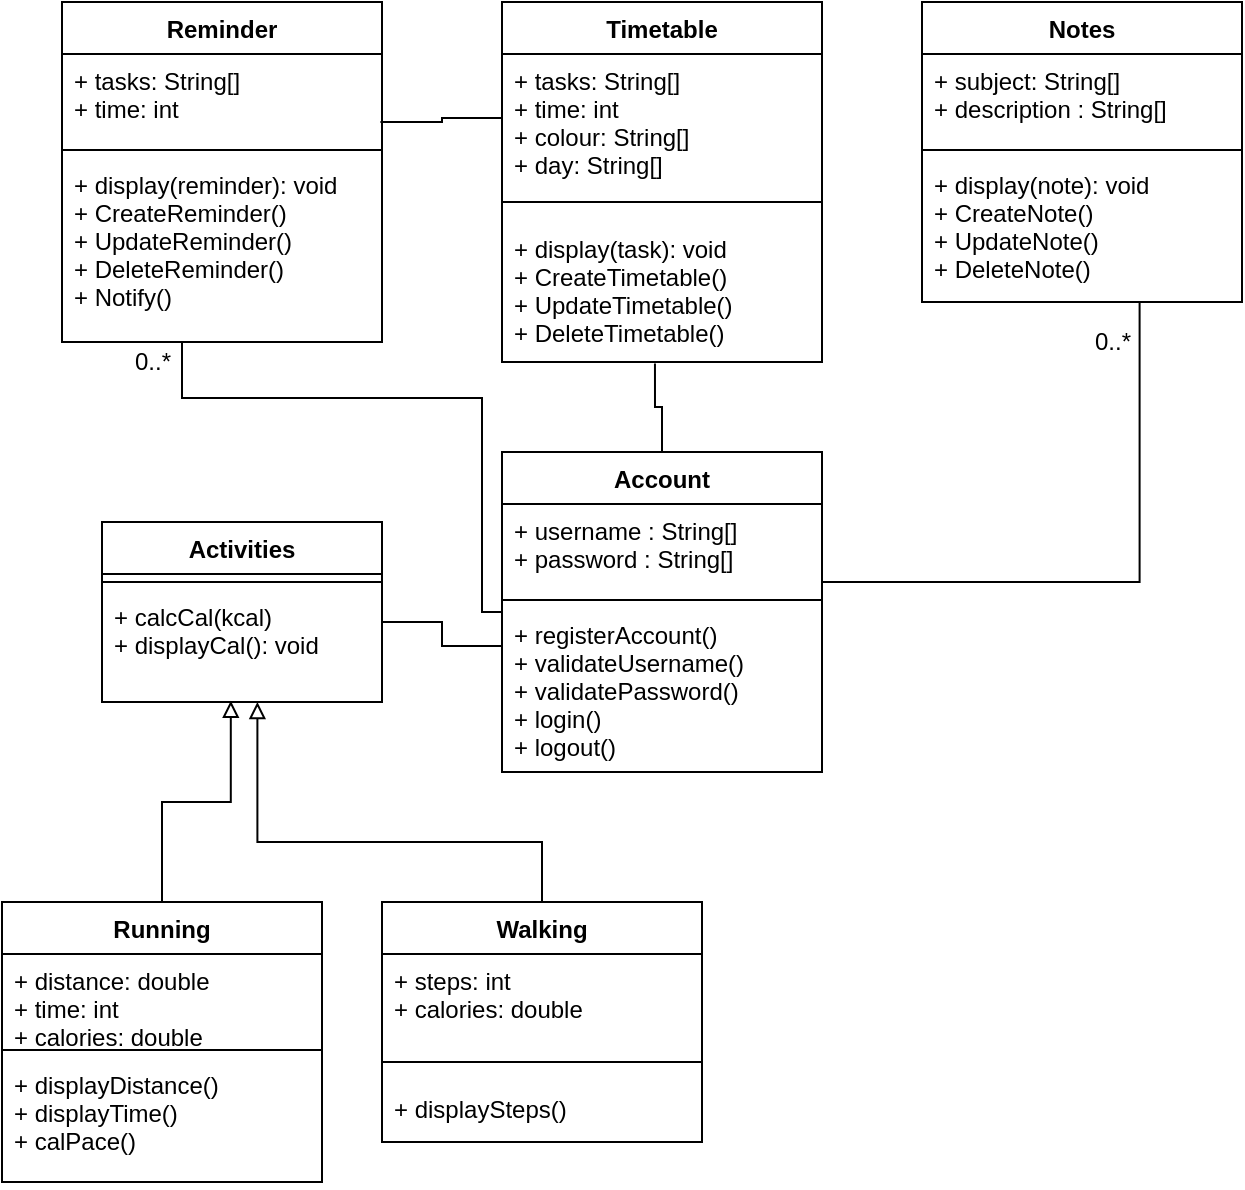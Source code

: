 <mxfile version="15.1.2" type="github">
  <diagram id="w31SswMrqwb5rYLDAgo4" name="Page-1">
    <mxGraphModel dx="1038" dy="548" grid="1" gridSize="10" guides="1" tooltips="1" connect="1" arrows="1" fold="1" page="1" pageScale="1" pageWidth="850" pageHeight="1100" math="0" shadow="0">
      <root>
        <mxCell id="0" />
        <mxCell id="1" parent="0" />
        <mxCell id="6HOxyXJka_xtDrWbhyL2-32" style="edgeStyle=orthogonalEdgeStyle;rounded=0;orthogonalLoop=1;jettySize=auto;html=1;entryX=0.478;entryY=1.011;entryDx=0;entryDy=0;entryPerimeter=0;endArrow=none;endFill=0;" edge="1" parent="1" source="WyAlHRN2Kqf-eRbSCBe1-1" target="WyAlHRN2Kqf-eRbSCBe1-12">
          <mxGeometry relative="1" as="geometry" />
        </mxCell>
        <mxCell id="6HOxyXJka_xtDrWbhyL2-33" style="edgeStyle=orthogonalEdgeStyle;rounded=0;orthogonalLoop=1;jettySize=auto;html=1;entryX=0.68;entryY=0.994;entryDx=0;entryDy=0;entryPerimeter=0;endArrow=none;endFill=0;" edge="1" parent="1" source="WyAlHRN2Kqf-eRbSCBe1-1" target="WyAlHRN2Kqf-eRbSCBe1-28">
          <mxGeometry relative="1" as="geometry">
            <Array as="points">
              <mxPoint x="679" y="350" />
            </Array>
          </mxGeometry>
        </mxCell>
        <mxCell id="6HOxyXJka_xtDrWbhyL2-34" style="edgeStyle=orthogonalEdgeStyle;rounded=0;orthogonalLoop=1;jettySize=auto;html=1;entryX=1;entryY=0.286;entryDx=0;entryDy=0;entryPerimeter=0;endArrow=none;endFill=0;" edge="1" parent="1" source="WyAlHRN2Kqf-eRbSCBe1-1" target="6HOxyXJka_xtDrWbhyL2-4">
          <mxGeometry relative="1" as="geometry">
            <Array as="points">
              <mxPoint x="330" y="382" />
              <mxPoint x="330" y="370" />
            </Array>
          </mxGeometry>
        </mxCell>
        <mxCell id="6HOxyXJka_xtDrWbhyL2-36" style="edgeStyle=orthogonalEdgeStyle;rounded=0;orthogonalLoop=1;jettySize=auto;html=1;entryX=0.375;entryY=1;entryDx=0;entryDy=0;entryPerimeter=0;endArrow=none;endFill=0;" edge="1" parent="1" source="WyAlHRN2Kqf-eRbSCBe1-1" target="WyAlHRN2Kqf-eRbSCBe1-32">
          <mxGeometry relative="1" as="geometry">
            <Array as="points">
              <mxPoint x="350" y="365" />
              <mxPoint x="350" y="258" />
              <mxPoint x="200" y="258" />
            </Array>
          </mxGeometry>
        </mxCell>
        <mxCell id="WyAlHRN2Kqf-eRbSCBe1-1" value="Account" style="swimlane;fontStyle=1;align=center;verticalAlign=top;childLayout=stackLayout;horizontal=1;startSize=26;horizontalStack=0;resizeParent=1;resizeParentMax=0;resizeLast=0;collapsible=1;marginBottom=0;" parent="1" vertex="1">
          <mxGeometry x="360" y="285" width="160" height="160" as="geometry" />
        </mxCell>
        <mxCell id="WyAlHRN2Kqf-eRbSCBe1-2" value="+ username : String[]&#xa;+ password : String[]" style="text;strokeColor=none;fillColor=none;align=left;verticalAlign=top;spacingLeft=4;spacingRight=4;overflow=hidden;rotatable=0;points=[[0,0.5],[1,0.5]];portConstraint=eastwest;" parent="WyAlHRN2Kqf-eRbSCBe1-1" vertex="1">
          <mxGeometry y="26" width="160" height="44" as="geometry" />
        </mxCell>
        <mxCell id="WyAlHRN2Kqf-eRbSCBe1-3" value="" style="line;strokeWidth=1;fillColor=none;align=left;verticalAlign=middle;spacingTop=-1;spacingLeft=3;spacingRight=3;rotatable=0;labelPosition=right;points=[];portConstraint=eastwest;" parent="WyAlHRN2Kqf-eRbSCBe1-1" vertex="1">
          <mxGeometry y="70" width="160" height="8" as="geometry" />
        </mxCell>
        <mxCell id="WyAlHRN2Kqf-eRbSCBe1-4" value="+ registerAccount()&#xa;+ validateUsername()&#xa;+ validatePassword()&#xa;+ login()&#xa;+ logout()&#xa;&#xa;&#xa;" style="text;strokeColor=none;fillColor=none;align=left;verticalAlign=top;spacingLeft=4;spacingRight=4;overflow=hidden;rotatable=0;points=[[0,0.5],[1,0.5]];portConstraint=eastwest;" parent="WyAlHRN2Kqf-eRbSCBe1-1" vertex="1">
          <mxGeometry y="78" width="160" height="82" as="geometry" />
        </mxCell>
        <mxCell id="WyAlHRN2Kqf-eRbSCBe1-9" value="Timetable" style="swimlane;fontStyle=1;align=center;verticalAlign=top;childLayout=stackLayout;horizontal=1;startSize=26;horizontalStack=0;resizeParent=1;resizeParentMax=0;resizeLast=0;collapsible=1;marginBottom=0;" parent="1" vertex="1">
          <mxGeometry x="360" y="60" width="160" height="180" as="geometry" />
        </mxCell>
        <mxCell id="WyAlHRN2Kqf-eRbSCBe1-10" value="+ tasks: String[]&#xa;+ time: int&#xa;+ colour: String[]&#xa;+ day: String[]" style="text;strokeColor=none;fillColor=none;align=left;verticalAlign=top;spacingLeft=4;spacingRight=4;overflow=hidden;rotatable=0;points=[[0,0.5],[1,0.5]];portConstraint=eastwest;" parent="WyAlHRN2Kqf-eRbSCBe1-9" vertex="1">
          <mxGeometry y="26" width="160" height="64" as="geometry" />
        </mxCell>
        <mxCell id="WyAlHRN2Kqf-eRbSCBe1-11" value="" style="line;strokeWidth=1;fillColor=none;align=left;verticalAlign=middle;spacingTop=-1;spacingLeft=3;spacingRight=3;rotatable=0;labelPosition=right;points=[];portConstraint=eastwest;" parent="WyAlHRN2Kqf-eRbSCBe1-9" vertex="1">
          <mxGeometry y="90" width="160" height="20" as="geometry" />
        </mxCell>
        <mxCell id="WyAlHRN2Kqf-eRbSCBe1-12" value="+ display(task): void&#xa;+ CreateTimetable()&#xa;+ UpdateTimetable()&#xa;+ DeleteTimetable()&#xa;" style="text;strokeColor=none;fillColor=none;align=left;verticalAlign=top;spacingLeft=4;spacingRight=4;overflow=hidden;rotatable=0;points=[[0,0.5],[1,0.5]];portConstraint=eastwest;" parent="WyAlHRN2Kqf-eRbSCBe1-9" vertex="1">
          <mxGeometry y="110" width="160" height="70" as="geometry" />
        </mxCell>
        <mxCell id="WyAlHRN2Kqf-eRbSCBe1-25" value="Notes" style="swimlane;fontStyle=1;align=center;verticalAlign=top;childLayout=stackLayout;horizontal=1;startSize=26;horizontalStack=0;resizeParent=1;resizeParentMax=0;resizeLast=0;collapsible=1;marginBottom=0;" parent="1" vertex="1">
          <mxGeometry x="570" y="60" width="160" height="150" as="geometry" />
        </mxCell>
        <mxCell id="WyAlHRN2Kqf-eRbSCBe1-26" value="+ subject: String[]&#xa;+ description : String[]" style="text;strokeColor=none;fillColor=none;align=left;verticalAlign=top;spacingLeft=4;spacingRight=4;overflow=hidden;rotatable=0;points=[[0,0.5],[1,0.5]];portConstraint=eastwest;" parent="WyAlHRN2Kqf-eRbSCBe1-25" vertex="1">
          <mxGeometry y="26" width="160" height="44" as="geometry" />
        </mxCell>
        <mxCell id="WyAlHRN2Kqf-eRbSCBe1-27" value="" style="line;strokeWidth=1;fillColor=none;align=left;verticalAlign=middle;spacingTop=-1;spacingLeft=3;spacingRight=3;rotatable=0;labelPosition=right;points=[];portConstraint=eastwest;" parent="WyAlHRN2Kqf-eRbSCBe1-25" vertex="1">
          <mxGeometry y="70" width="160" height="8" as="geometry" />
        </mxCell>
        <mxCell id="WyAlHRN2Kqf-eRbSCBe1-28" value="+ display(note): void&#xa;+ CreateNote()&#xa;+ UpdateNote()&#xa;+ DeleteNote()" style="text;strokeColor=none;fillColor=none;align=left;verticalAlign=top;spacingLeft=4;spacingRight=4;overflow=hidden;rotatable=0;points=[[0,0.5],[1,0.5]];portConstraint=eastwest;" parent="WyAlHRN2Kqf-eRbSCBe1-25" vertex="1">
          <mxGeometry y="78" width="160" height="72" as="geometry" />
        </mxCell>
        <mxCell id="WyAlHRN2Kqf-eRbSCBe1-29" value="Reminder" style="swimlane;fontStyle=1;align=center;verticalAlign=top;childLayout=stackLayout;horizontal=1;startSize=26;horizontalStack=0;resizeParent=1;resizeParentMax=0;resizeLast=0;collapsible=1;marginBottom=0;" parent="1" vertex="1">
          <mxGeometry x="140" y="60" width="160" height="170" as="geometry" />
        </mxCell>
        <mxCell id="WyAlHRN2Kqf-eRbSCBe1-30" value="+ tasks: String[]&#xa;+ time: int&#xa;" style="text;strokeColor=none;fillColor=none;align=left;verticalAlign=top;spacingLeft=4;spacingRight=4;overflow=hidden;rotatable=0;points=[[0,0.5],[1,0.5]];portConstraint=eastwest;" parent="WyAlHRN2Kqf-eRbSCBe1-29" vertex="1">
          <mxGeometry y="26" width="160" height="44" as="geometry" />
        </mxCell>
        <mxCell id="WyAlHRN2Kqf-eRbSCBe1-31" value="" style="line;strokeWidth=1;fillColor=none;align=left;verticalAlign=middle;spacingTop=-1;spacingLeft=3;spacingRight=3;rotatable=0;labelPosition=right;points=[];portConstraint=eastwest;" parent="WyAlHRN2Kqf-eRbSCBe1-29" vertex="1">
          <mxGeometry y="70" width="160" height="8" as="geometry" />
        </mxCell>
        <mxCell id="WyAlHRN2Kqf-eRbSCBe1-32" value="+ display(reminder): void&#xa;+ CreateReminder()&#xa;+ UpdateReminder()&#xa;+ DeleteReminder()&#xa;+ Notify()&#xa;" style="text;strokeColor=none;fillColor=none;align=left;verticalAlign=top;spacingLeft=4;spacingRight=4;overflow=hidden;rotatable=0;points=[[0,0.5],[1,0.5]];portConstraint=eastwest;" parent="WyAlHRN2Kqf-eRbSCBe1-29" vertex="1">
          <mxGeometry y="78" width="160" height="92" as="geometry" />
        </mxCell>
        <mxCell id="6HOxyXJka_xtDrWbhyL2-1" value="Activities" style="swimlane;fontStyle=1;align=center;verticalAlign=top;childLayout=stackLayout;horizontal=1;startSize=26;horizontalStack=0;resizeParent=1;resizeParentMax=0;resizeLast=0;collapsible=1;marginBottom=0;" vertex="1" parent="1">
          <mxGeometry x="160" y="320" width="140" height="90" as="geometry" />
        </mxCell>
        <mxCell id="6HOxyXJka_xtDrWbhyL2-3" value="" style="line;strokeWidth=1;fillColor=none;align=left;verticalAlign=middle;spacingTop=-1;spacingLeft=3;spacingRight=3;rotatable=0;labelPosition=right;points=[];portConstraint=eastwest;" vertex="1" parent="6HOxyXJka_xtDrWbhyL2-1">
          <mxGeometry y="26" width="140" height="8" as="geometry" />
        </mxCell>
        <mxCell id="6HOxyXJka_xtDrWbhyL2-4" value="+ calcCal(kcal)&#xa;+ displayCal(): void&#xa;" style="text;strokeColor=none;fillColor=none;align=left;verticalAlign=top;spacingLeft=4;spacingRight=4;overflow=hidden;rotatable=0;points=[[0,0.5],[1,0.5]];portConstraint=eastwest;" vertex="1" parent="6HOxyXJka_xtDrWbhyL2-1">
          <mxGeometry y="34" width="140" height="56" as="geometry" />
        </mxCell>
        <mxCell id="6HOxyXJka_xtDrWbhyL2-21" style="edgeStyle=orthogonalEdgeStyle;rounded=0;orthogonalLoop=1;jettySize=auto;html=1;entryX=0.555;entryY=1;entryDx=0;entryDy=0;entryPerimeter=0;endArrow=block;endFill=0;" edge="1" parent="1" source="6HOxyXJka_xtDrWbhyL2-9" target="6HOxyXJka_xtDrWbhyL2-4">
          <mxGeometry relative="1" as="geometry">
            <Array as="points">
              <mxPoint x="380" y="480" />
              <mxPoint x="238" y="480" />
            </Array>
          </mxGeometry>
        </mxCell>
        <mxCell id="6HOxyXJka_xtDrWbhyL2-9" value="Walking" style="swimlane;fontStyle=1;align=center;verticalAlign=top;childLayout=stackLayout;horizontal=1;startSize=26;horizontalStack=0;resizeParent=1;resizeParentMax=0;resizeLast=0;collapsible=1;marginBottom=0;" vertex="1" parent="1">
          <mxGeometry x="300" y="510" width="160" height="120" as="geometry" />
        </mxCell>
        <mxCell id="6HOxyXJka_xtDrWbhyL2-10" value="+ steps: int&#xa;+ calories: double" style="text;strokeColor=none;fillColor=none;align=left;verticalAlign=top;spacingLeft=4;spacingRight=4;overflow=hidden;rotatable=0;points=[[0,0.5],[1,0.5]];portConstraint=eastwest;" vertex="1" parent="6HOxyXJka_xtDrWbhyL2-9">
          <mxGeometry y="26" width="160" height="44" as="geometry" />
        </mxCell>
        <mxCell id="6HOxyXJka_xtDrWbhyL2-11" value="" style="line;strokeWidth=1;fillColor=none;align=left;verticalAlign=middle;spacingTop=-1;spacingLeft=3;spacingRight=3;rotatable=0;labelPosition=right;points=[];portConstraint=eastwest;" vertex="1" parent="6HOxyXJka_xtDrWbhyL2-9">
          <mxGeometry y="70" width="160" height="20" as="geometry" />
        </mxCell>
        <mxCell id="6HOxyXJka_xtDrWbhyL2-12" value="+ displaySteps()&#xa;&#xa;" style="text;strokeColor=none;fillColor=none;align=left;verticalAlign=top;spacingLeft=4;spacingRight=4;overflow=hidden;rotatable=0;points=[[0,0.5],[1,0.5]];portConstraint=eastwest;" vertex="1" parent="6HOxyXJka_xtDrWbhyL2-9">
          <mxGeometry y="90" width="160" height="30" as="geometry" />
        </mxCell>
        <mxCell id="6HOxyXJka_xtDrWbhyL2-20" style="edgeStyle=orthogonalEdgeStyle;rounded=0;orthogonalLoop=1;jettySize=auto;html=1;entryX=0.46;entryY=0.989;entryDx=0;entryDy=0;entryPerimeter=0;endArrow=block;endFill=0;" edge="1" parent="1" source="6HOxyXJka_xtDrWbhyL2-16" target="6HOxyXJka_xtDrWbhyL2-4">
          <mxGeometry relative="1" as="geometry" />
        </mxCell>
        <mxCell id="6HOxyXJka_xtDrWbhyL2-16" value="Running" style="swimlane;fontStyle=1;align=center;verticalAlign=top;childLayout=stackLayout;horizontal=1;startSize=26;horizontalStack=0;resizeParent=1;resizeParentMax=0;resizeLast=0;collapsible=1;marginBottom=0;" vertex="1" parent="1">
          <mxGeometry x="110" y="510" width="160" height="140" as="geometry" />
        </mxCell>
        <mxCell id="6HOxyXJka_xtDrWbhyL2-17" value="+ distance: double&#xa;+ time: int&#xa;+ calories: double&#xa;+ pace: double" style="text;strokeColor=none;fillColor=none;align=left;verticalAlign=top;spacingLeft=4;spacingRight=4;overflow=hidden;rotatable=0;points=[[0,0.5],[1,0.5]];portConstraint=eastwest;" vertex="1" parent="6HOxyXJka_xtDrWbhyL2-16">
          <mxGeometry y="26" width="160" height="44" as="geometry" />
        </mxCell>
        <mxCell id="6HOxyXJka_xtDrWbhyL2-18" value="" style="line;strokeWidth=1;fillColor=none;align=left;verticalAlign=middle;spacingTop=-1;spacingLeft=3;spacingRight=3;rotatable=0;labelPosition=right;points=[];portConstraint=eastwest;" vertex="1" parent="6HOxyXJka_xtDrWbhyL2-16">
          <mxGeometry y="70" width="160" height="8" as="geometry" />
        </mxCell>
        <mxCell id="6HOxyXJka_xtDrWbhyL2-19" value="+ displayDistance()&#xa;+ displayTime()&#xa;+ calPace()&#xa;&#xa;&#xa;&#xa;&#xa;&#xa;" style="text;strokeColor=none;fillColor=none;align=left;verticalAlign=top;spacingLeft=4;spacingRight=4;overflow=hidden;rotatable=0;points=[[0,0.5],[1,0.5]];portConstraint=eastwest;" vertex="1" parent="6HOxyXJka_xtDrWbhyL2-16">
          <mxGeometry y="78" width="160" height="62" as="geometry" />
        </mxCell>
        <mxCell id="6HOxyXJka_xtDrWbhyL2-30" style="edgeStyle=orthogonalEdgeStyle;rounded=0;orthogonalLoop=1;jettySize=auto;html=1;entryX=0.995;entryY=0.773;entryDx=0;entryDy=0;entryPerimeter=0;endArrow=none;endFill=0;" edge="1" parent="1" source="WyAlHRN2Kqf-eRbSCBe1-10" target="WyAlHRN2Kqf-eRbSCBe1-30">
          <mxGeometry relative="1" as="geometry" />
        </mxCell>
        <mxCell id="6HOxyXJka_xtDrWbhyL2-37" value="0..*" style="text;html=1;align=center;verticalAlign=middle;resizable=0;points=[];autosize=1;strokeColor=none;fillColor=none;" vertex="1" parent="1">
          <mxGeometry x="650" y="220" width="30" height="20" as="geometry" />
        </mxCell>
        <mxCell id="6HOxyXJka_xtDrWbhyL2-38" value="0..*" style="text;html=1;align=center;verticalAlign=middle;resizable=0;points=[];autosize=1;strokeColor=none;fillColor=none;" vertex="1" parent="1">
          <mxGeometry x="170" y="230" width="30" height="20" as="geometry" />
        </mxCell>
      </root>
    </mxGraphModel>
  </diagram>
</mxfile>
